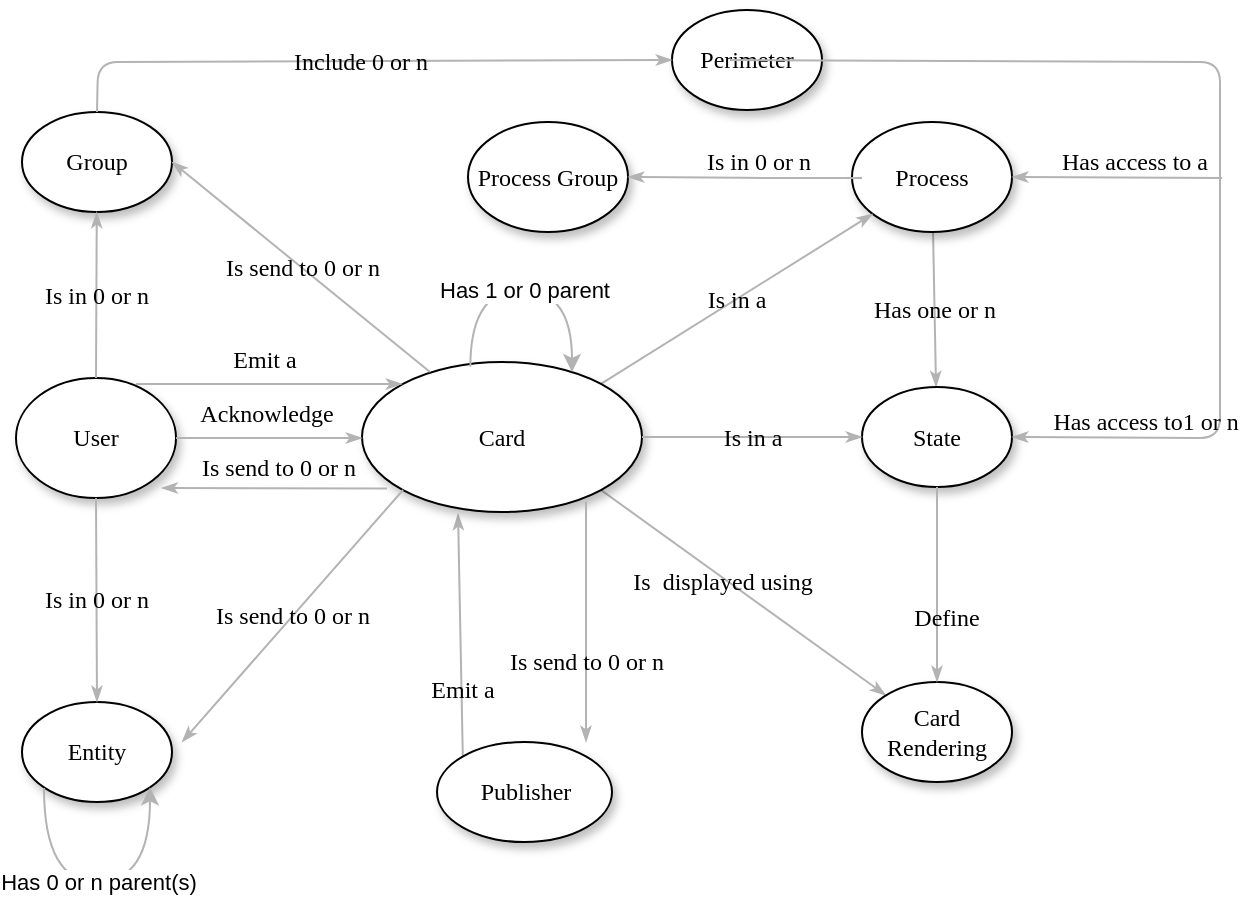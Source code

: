 <mxfile version="16.2.7" type="device"><diagram name="Page-1" id="42789a77-a242-8287-6e28-9cd8cfd52e62"><mxGraphModel dx="2450" dy="804" grid="1" gridSize="10" guides="1" tooltips="1" connect="1" arrows="1" fold="1" page="1" pageScale="1" pageWidth="1100" pageHeight="850" background="#ffffff" math="0" shadow="0"><root><mxCell id="0"/><mxCell id="1" parent="0"/><mxCell id="1ea317790d2ca983-13" value="Emit a " style="edgeStyle=none;rounded=1;html=1;labelBackgroundColor=none;startArrow=none;startFill=0;startSize=5;endArrow=classicThin;endFill=1;endSize=5;jettySize=auto;orthogonalLoop=1;strokeColor=#B3B3B3;strokeWidth=1;fontFamily=Verdana;fontSize=12;exitX=0;exitY=0;exitDx=0;exitDy=0;entryX=0.343;entryY=1.013;entryDx=0;entryDy=0;entryPerimeter=0;" parent="1" source="1ea317790d2ca983-1" target="1ea317790d2ca983-9" edge="1"><mxGeometry x="-0.453" relative="1" as="geometry"><mxPoint as="offset"/></mxGeometry></mxCell><mxCell id="1ea317790d2ca983-1" value="Publisher" style="ellipse;whiteSpace=wrap;html=1;rounded=0;shadow=1;comic=0;labelBackgroundColor=none;strokeWidth=1;fontFamily=Verdana;fontSize=12;align=center;" parent="1" vertex="1"><mxGeometry x="217.5" y="380" width="87.5" height="50" as="geometry"/></mxCell><mxCell id="1ea317790d2ca983-21" value="Has one or n " style="edgeStyle=none;rounded=1;html=1;labelBackgroundColor=none;startArrow=none;startFill=0;startSize=5;endArrow=classicThin;endFill=1;endSize=5;jettySize=auto;orthogonalLoop=1;strokeColor=#B3B3B3;strokeWidth=1;fontFamily=Verdana;fontSize=12" parent="1" source="1ea317790d2ca983-2" target="1ea317790d2ca983-7" edge="1"><mxGeometry relative="1" as="geometry"/></mxCell><mxCell id="1ea317790d2ca983-22" value="Is&amp;nbsp; displayed using " style="edgeStyle=none;rounded=1;html=1;labelBackgroundColor=none;startArrow=none;startFill=0;startSize=5;endArrow=classicThin;endFill=1;endSize=5;jettySize=auto;orthogonalLoop=1;strokeColor=#B3B3B3;strokeWidth=1;fontFamily=Verdana;fontSize=12;exitX=1;exitY=1;exitDx=0;exitDy=0;" parent="1" source="1ea317790d2ca983-9" target="1ea317790d2ca983-6" edge="1"><mxGeometry x="-0.136" y="-2" relative="1" as="geometry"><mxPoint x="420" y="290" as="sourcePoint"/><mxPoint as="offset"/></mxGeometry></mxCell><mxCell id="1ea317790d2ca983-2" value="Process" style="ellipse;whiteSpace=wrap;html=1;rounded=0;shadow=1;comic=0;labelBackgroundColor=none;strokeWidth=1;fontFamily=Verdana;fontSize=12;align=center;" parent="1" vertex="1"><mxGeometry x="425" y="70" width="80" height="55" as="geometry"/></mxCell><mxCell id="1ea317790d2ca983-6" value="Card Rendering" style="ellipse;whiteSpace=wrap;html=1;rounded=0;shadow=1;comic=0;labelBackgroundColor=none;strokeWidth=1;fontFamily=Verdana;fontSize=12;align=center;" parent="1" vertex="1"><mxGeometry x="430" y="350" width="75" height="50" as="geometry"/></mxCell><mxCell id="1ea317790d2ca983-7" value="State" style="ellipse;whiteSpace=wrap;html=1;rounded=0;shadow=1;comic=0;labelBackgroundColor=none;strokeWidth=1;fontFamily=Verdana;fontSize=12;align=center;" parent="1" vertex="1"><mxGeometry x="430" y="202.5" width="75" height="50" as="geometry"/></mxCell><mxCell id="1ea317790d2ca983-19" value="Is in a " style="edgeStyle=none;rounded=1;html=1;labelBackgroundColor=none;startArrow=none;startFill=0;startSize=5;endArrow=classicThin;endFill=1;endSize=5;jettySize=auto;orthogonalLoop=1;strokeColor=#B3B3B3;strokeWidth=1;fontFamily=Verdana;fontSize=12;exitX=1;exitY=0;exitDx=0;exitDy=0;" parent="1" source="1ea317790d2ca983-9" target="1ea317790d2ca983-2" edge="1"><mxGeometry relative="1" as="geometry"/></mxCell><mxCell id="1ea317790d2ca983-9" value="Card " style="ellipse;whiteSpace=wrap;html=1;rounded=0;shadow=1;comic=0;labelBackgroundColor=none;strokeWidth=1;fontFamily=Verdana;fontSize=12;align=center;" parent="1" vertex="1"><mxGeometry x="180" y="190" width="140" height="75" as="geometry"/></mxCell><mxCell id="1ea317790d2ca983-20" value="Is in a " style="edgeStyle=none;rounded=1;html=1;labelBackgroundColor=none;startArrow=none;startFill=0;startSize=5;endArrow=classicThin;endFill=1;endSize=5;jettySize=auto;orthogonalLoop=1;strokeColor=#B3B3B3;strokeWidth=1;fontFamily=Verdana;fontSize=12;entryX=0;entryY=0.5;entryDx=0;entryDy=0;" parent="1" source="1ea317790d2ca983-9" target="1ea317790d2ca983-7" edge="1"><mxGeometry relative="1" as="geometry"><mxPoint x="227.5" y="315" as="sourcePoint"/></mxGeometry></mxCell><mxCell id="1ea317790d2ca983-11" value="User" style="ellipse;whiteSpace=wrap;html=1;rounded=0;shadow=1;comic=0;labelBackgroundColor=none;strokeWidth=1;fontFamily=Verdana;fontSize=12;align=center;" parent="1" vertex="1"><mxGeometry x="7" y="198" width="80" height="60" as="geometry"/></mxCell><mxCell id="bV6ZHoR_dB0ncx9xrWuS-1" value="Group" style="ellipse;whiteSpace=wrap;html=1;rounded=0;shadow=1;comic=0;labelBackgroundColor=none;strokeWidth=1;fontFamily=Verdana;fontSize=12;align=center;" parent="1" vertex="1"><mxGeometry x="10" y="65" width="75" height="50" as="geometry"/></mxCell><mxCell id="bV6ZHoR_dB0ncx9xrWuS-6" value="Is in 0 or n " style="edgeStyle=none;rounded=1;html=1;labelBackgroundColor=none;startArrow=none;startFill=0;startSize=5;endArrow=classicThin;endFill=1;endSize=5;jettySize=auto;orthogonalLoop=1;strokeColor=#B3B3B3;strokeWidth=1;fontFamily=Verdana;fontSize=12;exitX=0.5;exitY=0;exitDx=0;exitDy=0;" parent="1" source="1ea317790d2ca983-11" target="bV6ZHoR_dB0ncx9xrWuS-1" edge="1"><mxGeometry relative="1" as="geometry"><mxPoint x="259.653" y="190.172" as="sourcePoint"/><mxPoint x="361.162" y="282.204" as="targetPoint"/></mxGeometry></mxCell><mxCell id="bV6ZHoR_dB0ncx9xrWuS-7" value="Is send to 0 or n " style="edgeStyle=none;rounded=1;html=1;labelBackgroundColor=none;startArrow=none;startFill=0;startSize=5;endArrow=classicThin;endFill=1;endSize=5;jettySize=auto;orthogonalLoop=1;strokeColor=#B3B3B3;strokeWidth=1;fontFamily=Verdana;fontSize=12;entryX=0.91;entryY=0.866;entryDx=0;entryDy=0;entryPerimeter=0;exitX=0.089;exitY=0.803;exitDx=0;exitDy=0;exitPerimeter=0;" parent="1" edge="1"><mxGeometry x="-0.043" y="-10" relative="1" as="geometry"><mxPoint x="192.46" y="253.225" as="sourcePoint"/><mxPoint x="79.8" y="252.96" as="targetPoint"/><mxPoint as="offset"/></mxGeometry></mxCell><mxCell id="bV6ZHoR_dB0ncx9xrWuS-8" value="Is send to 0 or n " style="edgeStyle=none;rounded=1;html=1;labelBackgroundColor=none;startArrow=none;startFill=0;startSize=5;endArrow=classicThin;endFill=1;endSize=5;jettySize=auto;orthogonalLoop=1;strokeColor=#B3B3B3;strokeWidth=1;fontFamily=Verdana;fontSize=12;exitX=0.243;exitY=0.067;exitDx=0;exitDy=0;entryX=1;entryY=0.5;entryDx=0;entryDy=0;exitPerimeter=0;" parent="1" source="1ea317790d2ca983-9" target="bV6ZHoR_dB0ncx9xrWuS-1" edge="1"><mxGeometry relative="1" as="geometry"><mxPoint x="203" y="180" as="sourcePoint"/><mxPoint x="93.315" y="202.59" as="targetPoint"/></mxGeometry></mxCell><mxCell id="t1BiGjPjzHoFETImhv6J-1" value="" style="rounded=0;whiteSpace=wrap;html=1;" parent="1" vertex="1"><mxGeometry x="530" y="165" height="60" as="geometry"/></mxCell><mxCell id="6hEIkVuJar-BQ9XWFViF-1" value="Entity" style="ellipse;whiteSpace=wrap;html=1;rounded=0;shadow=1;comic=0;labelBackgroundColor=none;strokeWidth=1;fontFamily=Verdana;fontSize=12;align=center;" parent="1" vertex="1"><mxGeometry x="10" y="360" width="75" height="50" as="geometry"/></mxCell><mxCell id="6hEIkVuJar-BQ9XWFViF-2" value="Is send to 0 or n " style="edgeStyle=none;rounded=1;html=1;labelBackgroundColor=none;startArrow=none;startFill=0;startSize=5;endArrow=classicThin;endFill=1;endSize=5;jettySize=auto;orthogonalLoop=1;strokeColor=#B3B3B3;strokeWidth=1;fontFamily=Verdana;fontSize=12;exitX=0;exitY=1;exitDx=0;exitDy=0;" parent="1" source="1ea317790d2ca983-9" edge="1"><mxGeometry relative="1" as="geometry"><mxPoint x="203" y="190" as="sourcePoint"/><mxPoint x="90" y="380" as="targetPoint"/></mxGeometry></mxCell><mxCell id="6hEIkVuJar-BQ9XWFViF-3" value="Is in 0 or n " style="edgeStyle=none;rounded=1;html=1;labelBackgroundColor=none;startArrow=none;startFill=0;startSize=5;endArrow=classicThin;endFill=1;endSize=5;jettySize=auto;orthogonalLoop=1;strokeColor=#B3B3B3;strokeWidth=1;fontFamily=Verdana;fontSize=12;exitX=0.5;exitY=1;exitDx=0;exitDy=0;entryX=0.5;entryY=0;entryDx=0;entryDy=0;" parent="1" source="1ea317790d2ca983-11" target="6hEIkVuJar-BQ9XWFViF-1" edge="1"><mxGeometry relative="1" as="geometry"><mxPoint x="70" y="260" as="sourcePoint"/><mxPoint x="70" y="180" as="targetPoint"/></mxGeometry></mxCell><mxCell id="6hEIkVuJar-BQ9XWFViF-4" value="Define" style="edgeStyle=none;rounded=1;html=1;labelBackgroundColor=none;startArrow=none;startFill=0;startSize=5;endArrow=classicThin;endFill=1;endSize=5;jettySize=auto;orthogonalLoop=1;strokeColor=#B3B3B3;strokeWidth=1;fontFamily=Verdana;fontSize=12;exitX=0.5;exitY=1;exitDx=0;exitDy=0;entryX=0.5;entryY=0;entryDx=0;entryDy=0;" parent="1" source="1ea317790d2ca983-7" target="1ea317790d2ca983-6" edge="1"><mxGeometry x="0.332" y="3" relative="1" as="geometry"><mxPoint x="303.838" y="247.796" as="sourcePoint"/><mxPoint x="1" as="offset"/><mxPoint x="447.562" y="319.945" as="targetPoint"/></mxGeometry></mxCell><mxCell id="6hEIkVuJar-BQ9XWFViF-5" value="Emit a " style="edgeStyle=none;rounded=1;html=1;labelBackgroundColor=none;startArrow=none;startFill=0;startSize=5;endArrow=classicThin;endFill=1;endSize=5;jettySize=auto;orthogonalLoop=1;strokeColor=#B3B3B3;strokeWidth=1;fontFamily=Verdana;fontSize=12;exitX=0.75;exitY=0.05;exitDx=0;exitDy=0;exitPerimeter=0;" parent="1" source="1ea317790d2ca983-11" edge="1"><mxGeometry x="-0.045" y="12" relative="1" as="geometry"><mxPoint x="251.162" y="247.796" as="sourcePoint"/><mxPoint x="200" y="201" as="targetPoint"/><mxPoint as="offset"/></mxGeometry></mxCell><mxCell id="6hEIkVuJar-BQ9XWFViF-6" value="Is send to 0 or n " style="edgeStyle=none;rounded=1;html=1;labelBackgroundColor=none;startArrow=none;startFill=0;startSize=5;endArrow=classicThin;endFill=1;endSize=5;jettySize=auto;orthogonalLoop=1;strokeColor=#B3B3B3;strokeWidth=1;fontFamily=Verdana;fontSize=12;" parent="1" edge="1"><mxGeometry x="0.333" relative="1" as="geometry"><mxPoint x="292" y="260" as="sourcePoint"/><mxPoint x="292" y="380" as="targetPoint"/><mxPoint as="offset"/></mxGeometry></mxCell><mxCell id="f1wnjKKCRfMnpGuS-LFX-1" value="Perimeter" style="ellipse;whiteSpace=wrap;html=1;rounded=0;shadow=1;comic=0;labelBackgroundColor=none;strokeWidth=1;fontFamily=Verdana;fontSize=12;align=center;" parent="1" vertex="1"><mxGeometry x="335" y="14" width="75" height="50" as="geometry"/></mxCell><mxCell id="f1wnjKKCRfMnpGuS-LFX-2" value="Include 0 or n" style="edgeStyle=none;rounded=1;html=1;labelBackgroundColor=none;startArrow=none;startFill=0;startSize=5;endArrow=classicThin;endFill=1;endSize=5;jettySize=auto;orthogonalLoop=1;strokeColor=#B3B3B3;strokeWidth=1;fontFamily=Verdana;fontSize=12;exitX=0.5;exitY=0;exitDx=0;exitDy=0;entryX=0;entryY=0.5;entryDx=0;entryDy=0;" parent="1" source="bV6ZHoR_dB0ncx9xrWuS-1" target="f1wnjKKCRfMnpGuS-LFX-1" edge="1"><mxGeometry relative="1" as="geometry"><mxPoint x="210.171" y="211.162" as="sourcePoint"/><mxPoint x="95" y="100" as="targetPoint"/><Array as="points"><mxPoint x="48" y="40"/></Array></mxGeometry></mxCell><mxCell id="f1wnjKKCRfMnpGuS-LFX-3" value="Has access to a" style="edgeStyle=none;rounded=1;html=1;labelBackgroundColor=none;startArrow=none;startFill=0;startSize=5;endArrow=classicThin;endFill=1;endSize=5;jettySize=auto;orthogonalLoop=1;strokeColor=#B3B3B3;strokeWidth=1;fontFamily=Verdana;fontSize=12;entryX=1;entryY=0.5;entryDx=0;entryDy=0;" parent="1" target="1ea317790d2ca983-2" edge="1"><mxGeometry x="-0.157" y="-8" relative="1" as="geometry"><mxPoint x="610" y="98" as="sourcePoint"/><mxPoint x="460" y="70" as="targetPoint"/><mxPoint as="offset"/></mxGeometry></mxCell><mxCell id="f1wnjKKCRfMnpGuS-LFX-4" value="&lt;div&gt;&amp;nbsp;&amp;nbsp;&amp;nbsp;&amp;nbsp;&amp;nbsp;&amp;nbsp; Has access to1 or n &lt;br&gt;&lt;/div&gt;" style="edgeStyle=none;rounded=1;html=1;labelBackgroundColor=none;startArrow=none;startFill=0;startSize=5;endArrow=classicThin;endFill=1;endSize=5;jettySize=auto;orthogonalLoop=1;strokeColor=#B3B3B3;strokeWidth=1;fontFamily=Verdana;fontSize=12;entryX=1;entryY=0.5;entryDx=0;entryDy=0;jumpStyle=none;exitX=1;exitY=0.5;exitDx=0;exitDy=0;" parent="1" target="1ea317790d2ca983-7" edge="1"><mxGeometry x="0.792" y="-8" relative="1" as="geometry"><mxPoint x="364.0" y="39" as="sourcePoint"/><mxPoint x="514.0" y="227.5" as="targetPoint"/><Array as="points"><mxPoint x="609" y="40"/><mxPoint x="609" y="228"/></Array><mxPoint as="offset"/></mxGeometry></mxCell><mxCell id="f1wnjKKCRfMnpGuS-LFX-9" value="Acknowledge" style="edgeStyle=none;rounded=1;html=1;labelBackgroundColor=none;startArrow=none;startFill=0;startSize=5;endArrow=classicThin;endFill=1;endSize=5;jettySize=auto;orthogonalLoop=1;strokeColor=#B3B3B3;strokeWidth=1;fontFamily=Verdana;fontSize=12;exitX=1;exitY=0.5;exitDx=0;exitDy=0;" parent="1" source="1ea317790d2ca983-11" edge="1"><mxGeometry x="-0.042" y="12" relative="1" as="geometry"><mxPoint x="85" y="226.75" as="sourcePoint"/><mxPoint x="180" y="228" as="targetPoint"/><mxPoint as="offset"/></mxGeometry></mxCell><mxCell id="5E6OemI4xRtnjoe26m2p-1" value="Has 1 or 0 parent" style="endArrow=classic;html=1;edgeStyle=orthogonalEdgeStyle;curved=1;entryX=1;entryY=0;entryDx=0;entryDy=0;exitX=0.387;exitY=0.032;exitDx=0;exitDy=0;exitPerimeter=0;strokeColor=#B3B3B3;" parent="1" source="1ea317790d2ca983-9" edge="1"><mxGeometry width="50" height="50" relative="1" as="geometry"><mxPoint x="234" y="180" as="sourcePoint"/><mxPoint x="284.547" y="195.01" as="targetPoint"/><Array as="points"><mxPoint x="234" y="154"/><mxPoint x="285" y="154"/><mxPoint x="285" y="195"/></Array></mxGeometry></mxCell><mxCell id="s-WJ9O9tW6oUieOEyFQ1-1" value="&lt;div&gt;Has 0 or n parent(s)&lt;/div&gt;" style="endArrow=classic;html=1;edgeStyle=orthogonalEdgeStyle;curved=1;entryX=1;entryY=1;entryDx=0;entryDy=0;strokeColor=#B3B3B3;" parent="1" target="6hEIkVuJar-BQ9XWFViF-1" edge="1"><mxGeometry width="50" height="50" relative="1" as="geometry"><mxPoint x="21" y="403" as="sourcePoint"/><mxPoint x="264.547" y="521.01" as="targetPoint"/><Array as="points"><mxPoint x="21" y="450"/><mxPoint x="74" y="450"/></Array></mxGeometry></mxCell><mxCell id="eTs-xDSEYPej4uyi-5aj-1" value="Process Group" style="ellipse;whiteSpace=wrap;html=1;rounded=0;shadow=1;comic=0;labelBackgroundColor=none;strokeWidth=1;fontFamily=Verdana;fontSize=12;align=center;" vertex="1" parent="1"><mxGeometry x="233" y="70" width="80" height="55" as="geometry"/></mxCell><mxCell id="eTs-xDSEYPej4uyi-5aj-2" value="Is in 0 or n " style="edgeStyle=none;rounded=1;html=1;labelBackgroundColor=none;startArrow=none;startFill=0;startSize=5;endArrow=classicThin;endFill=1;endSize=5;jettySize=auto;orthogonalLoop=1;strokeColor=#B3B3B3;strokeWidth=1;fontFamily=Verdana;fontSize=12;entryX=1;entryY=0.5;entryDx=0;entryDy=0;" edge="1" parent="1" target="eTs-xDSEYPej4uyi-5aj-1"><mxGeometry x="-0.111" y="-8" relative="1" as="geometry"><mxPoint x="430" y="98" as="sourcePoint"/><mxPoint x="380" y="97" as="targetPoint"/><mxPoint as="offset"/><Array as="points"><mxPoint x="380" y="98"/></Array></mxGeometry></mxCell></root></mxGraphModel></diagram></mxfile>